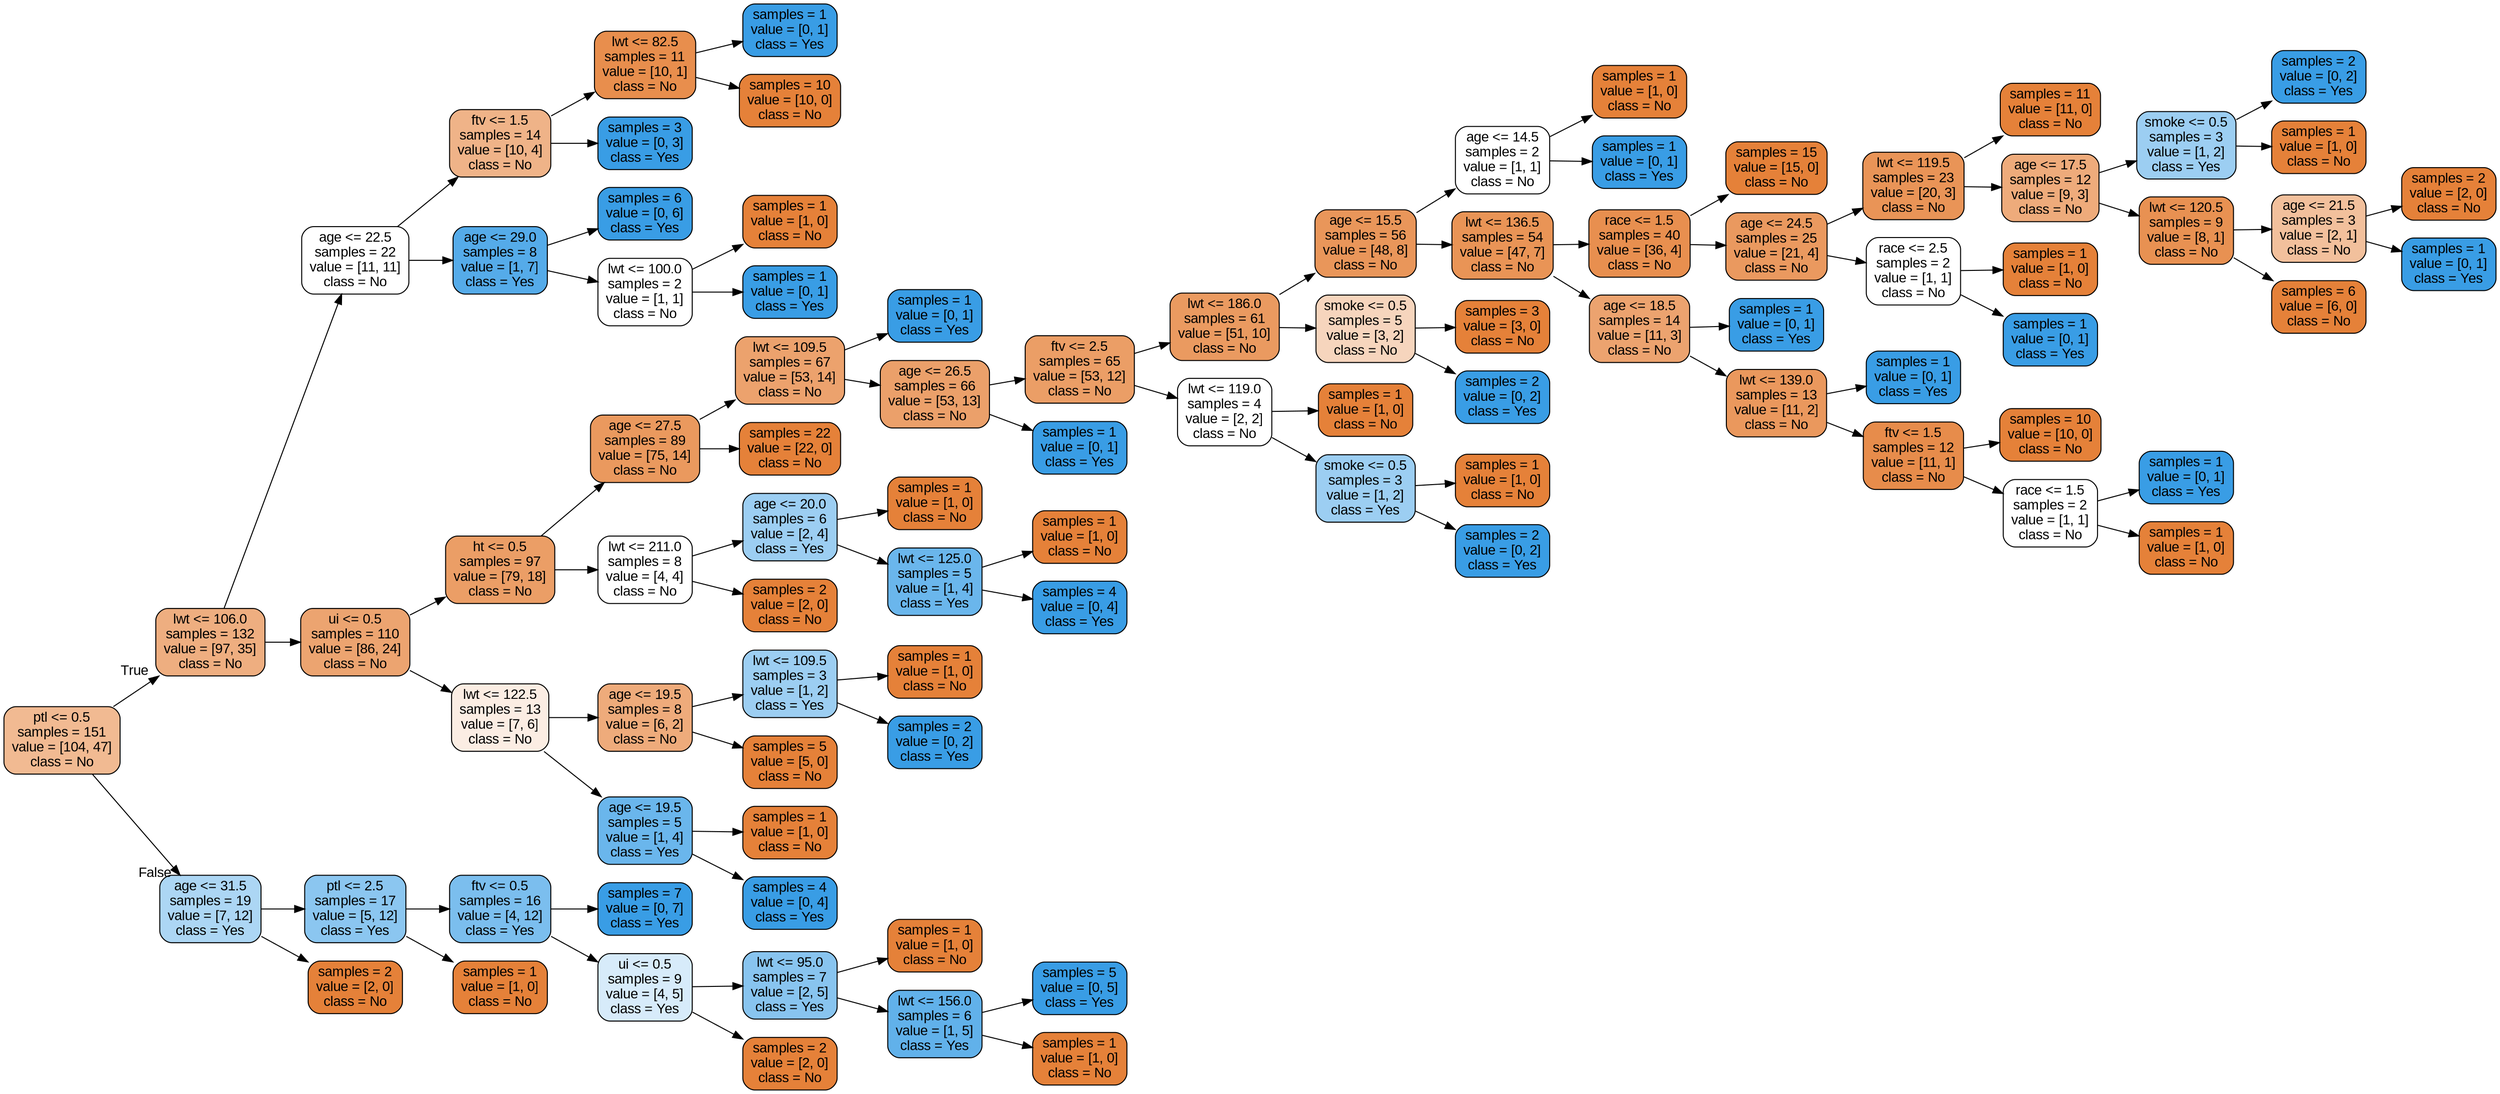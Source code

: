 digraph Tree {
node [shape=box, style="filled, rounded", color="black", fontname="Arial"] ;
edge [fontname="Arial"] ;
rankdir=LR ;
0 [label="ptl <= 0.5\nsamples = 151\nvalue = [104, 47]\nclass = No", fillcolor="#f1ba92"] ;
1 [label="lwt <= 106.0\nsamples = 132\nvalue = [97, 35]\nclass = No", fillcolor="#eeae80"] ;
0 -> 1 [labeldistance=2.5, labelangle=-45, headlabel="True"] ;
2 [label="age <= 22.5\nsamples = 22\nvalue = [11, 11]\nclass = No", fillcolor="#ffffff"] ;
1 -> 2 ;
3 [label="ftv <= 1.5\nsamples = 14\nvalue = [10, 4]\nclass = No", fillcolor="#efb388"] ;
2 -> 3 ;
4 [label="lwt <= 82.5\nsamples = 11\nvalue = [10, 1]\nclass = No", fillcolor="#e88e4d"] ;
3 -> 4 ;
5 [label="samples = 1\nvalue = [0, 1]\nclass = Yes", fillcolor="#399de5"] ;
4 -> 5 ;
6 [label="samples = 10\nvalue = [10, 0]\nclass = No", fillcolor="#e58139"] ;
4 -> 6 ;
7 [label="samples = 3\nvalue = [0, 3]\nclass = Yes", fillcolor="#399de5"] ;
3 -> 7 ;
8 [label="age <= 29.0\nsamples = 8\nvalue = [1, 7]\nclass = Yes", fillcolor="#55abe9"] ;
2 -> 8 ;
9 [label="samples = 6\nvalue = [0, 6]\nclass = Yes", fillcolor="#399de5"] ;
8 -> 9 ;
10 [label="lwt <= 100.0\nsamples = 2\nvalue = [1, 1]\nclass = No", fillcolor="#ffffff"] ;
8 -> 10 ;
11 [label="samples = 1\nvalue = [1, 0]\nclass = No", fillcolor="#e58139"] ;
10 -> 11 ;
12 [label="samples = 1\nvalue = [0, 1]\nclass = Yes", fillcolor="#399de5"] ;
10 -> 12 ;
13 [label="ui <= 0.5\nsamples = 110\nvalue = [86, 24]\nclass = No", fillcolor="#eca470"] ;
1 -> 13 ;
14 [label="ht <= 0.5\nsamples = 97\nvalue = [79, 18]\nclass = No", fillcolor="#eb9e66"] ;
13 -> 14 ;
15 [label="age <= 27.5\nsamples = 89\nvalue = [75, 14]\nclass = No", fillcolor="#ea995e"] ;
14 -> 15 ;
16 [label="lwt <= 109.5\nsamples = 67\nvalue = [53, 14]\nclass = No", fillcolor="#eca26d"] ;
15 -> 16 ;
17 [label="samples = 1\nvalue = [0, 1]\nclass = Yes", fillcolor="#399de5"] ;
16 -> 17 ;
18 [label="age <= 26.5\nsamples = 66\nvalue = [53, 13]\nclass = No", fillcolor="#eba06a"] ;
16 -> 18 ;
19 [label="ftv <= 2.5\nsamples = 65\nvalue = [53, 12]\nclass = No", fillcolor="#eb9e66"] ;
18 -> 19 ;
20 [label="lwt <= 186.0\nsamples = 61\nvalue = [51, 10]\nclass = No", fillcolor="#ea9a60"] ;
19 -> 20 ;
21 [label="age <= 15.5\nsamples = 56\nvalue = [48, 8]\nclass = No", fillcolor="#e9965a"] ;
20 -> 21 ;
22 [label="age <= 14.5\nsamples = 2\nvalue = [1, 1]\nclass = No", fillcolor="#ffffff"] ;
21 -> 22 ;
23 [label="samples = 1\nvalue = [1, 0]\nclass = No", fillcolor="#e58139"] ;
22 -> 23 ;
24 [label="samples = 1\nvalue = [0, 1]\nclass = Yes", fillcolor="#399de5"] ;
22 -> 24 ;
25 [label="lwt <= 136.5\nsamples = 54\nvalue = [47, 7]\nclass = No", fillcolor="#e99456"] ;
21 -> 25 ;
26 [label="race <= 1.5\nsamples = 40\nvalue = [36, 4]\nclass = No", fillcolor="#e88f4f"] ;
25 -> 26 ;
27 [label="samples = 15\nvalue = [15, 0]\nclass = No", fillcolor="#e58139"] ;
26 -> 27 ;
28 [label="age <= 24.5\nsamples = 25\nvalue = [21, 4]\nclass = No", fillcolor="#ea995f"] ;
26 -> 28 ;
29 [label="lwt <= 119.5\nsamples = 23\nvalue = [20, 3]\nclass = No", fillcolor="#e99457"] ;
28 -> 29 ;
30 [label="samples = 11\nvalue = [11, 0]\nclass = No", fillcolor="#e58139"] ;
29 -> 30 ;
31 [label="age <= 17.5\nsamples = 12\nvalue = [9, 3]\nclass = No", fillcolor="#eeab7b"] ;
29 -> 31 ;
32 [label="smoke <= 0.5\nsamples = 3\nvalue = [1, 2]\nclass = Yes", fillcolor="#9ccef2"] ;
31 -> 32 ;
33 [label="samples = 2\nvalue = [0, 2]\nclass = Yes", fillcolor="#399de5"] ;
32 -> 33 ;
34 [label="samples = 1\nvalue = [1, 0]\nclass = No", fillcolor="#e58139"] ;
32 -> 34 ;
35 [label="lwt <= 120.5\nsamples = 9\nvalue = [8, 1]\nclass = No", fillcolor="#e89152"] ;
31 -> 35 ;
36 [label="age <= 21.5\nsamples = 3\nvalue = [2, 1]\nclass = No", fillcolor="#f2c09c"] ;
35 -> 36 ;
37 [label="samples = 2\nvalue = [2, 0]\nclass = No", fillcolor="#e58139"] ;
36 -> 37 ;
38 [label="samples = 1\nvalue = [0, 1]\nclass = Yes", fillcolor="#399de5"] ;
36 -> 38 ;
39 [label="samples = 6\nvalue = [6, 0]\nclass = No", fillcolor="#e58139"] ;
35 -> 39 ;
40 [label="race <= 2.5\nsamples = 2\nvalue = [1, 1]\nclass = No", fillcolor="#ffffff"] ;
28 -> 40 ;
41 [label="samples = 1\nvalue = [1, 0]\nclass = No", fillcolor="#e58139"] ;
40 -> 41 ;
42 [label="samples = 1\nvalue = [0, 1]\nclass = Yes", fillcolor="#399de5"] ;
40 -> 42 ;
43 [label="age <= 18.5\nsamples = 14\nvalue = [11, 3]\nclass = No", fillcolor="#eca36f"] ;
25 -> 43 ;
44 [label="samples = 1\nvalue = [0, 1]\nclass = Yes", fillcolor="#399de5"] ;
43 -> 44 ;
45 [label="lwt <= 139.0\nsamples = 13\nvalue = [11, 2]\nclass = No", fillcolor="#ea985d"] ;
43 -> 45 ;
46 [label="samples = 1\nvalue = [0, 1]\nclass = Yes", fillcolor="#399de5"] ;
45 -> 46 ;
47 [label="ftv <= 1.5\nsamples = 12\nvalue = [11, 1]\nclass = No", fillcolor="#e78c4b"] ;
45 -> 47 ;
48 [label="samples = 10\nvalue = [10, 0]\nclass = No", fillcolor="#e58139"] ;
47 -> 48 ;
49 [label="race <= 1.5\nsamples = 2\nvalue = [1, 1]\nclass = No", fillcolor="#ffffff"] ;
47 -> 49 ;
50 [label="samples = 1\nvalue = [0, 1]\nclass = Yes", fillcolor="#399de5"] ;
49 -> 50 ;
51 [label="samples = 1\nvalue = [1, 0]\nclass = No", fillcolor="#e58139"] ;
49 -> 51 ;
52 [label="smoke <= 0.5\nsamples = 5\nvalue = [3, 2]\nclass = No", fillcolor="#f6d5bd"] ;
20 -> 52 ;
53 [label="samples = 3\nvalue = [3, 0]\nclass = No", fillcolor="#e58139"] ;
52 -> 53 ;
54 [label="samples = 2\nvalue = [0, 2]\nclass = Yes", fillcolor="#399de5"] ;
52 -> 54 ;
55 [label="lwt <= 119.0\nsamples = 4\nvalue = [2, 2]\nclass = No", fillcolor="#ffffff"] ;
19 -> 55 ;
56 [label="samples = 1\nvalue = [1, 0]\nclass = No", fillcolor="#e58139"] ;
55 -> 56 ;
57 [label="smoke <= 0.5\nsamples = 3\nvalue = [1, 2]\nclass = Yes", fillcolor="#9ccef2"] ;
55 -> 57 ;
58 [label="samples = 1\nvalue = [1, 0]\nclass = No", fillcolor="#e58139"] ;
57 -> 58 ;
59 [label="samples = 2\nvalue = [0, 2]\nclass = Yes", fillcolor="#399de5"] ;
57 -> 59 ;
60 [label="samples = 1\nvalue = [0, 1]\nclass = Yes", fillcolor="#399de5"] ;
18 -> 60 ;
61 [label="samples = 22\nvalue = [22, 0]\nclass = No", fillcolor="#e58139"] ;
15 -> 61 ;
62 [label="lwt <= 211.0\nsamples = 8\nvalue = [4, 4]\nclass = No", fillcolor="#ffffff"] ;
14 -> 62 ;
63 [label="age <= 20.0\nsamples = 6\nvalue = [2, 4]\nclass = Yes", fillcolor="#9ccef2"] ;
62 -> 63 ;
64 [label="samples = 1\nvalue = [1, 0]\nclass = No", fillcolor="#e58139"] ;
63 -> 64 ;
65 [label="lwt <= 125.0\nsamples = 5\nvalue = [1, 4]\nclass = Yes", fillcolor="#6ab6ec"] ;
63 -> 65 ;
66 [label="samples = 1\nvalue = [1, 0]\nclass = No", fillcolor="#e58139"] ;
65 -> 66 ;
67 [label="samples = 4\nvalue = [0, 4]\nclass = Yes", fillcolor="#399de5"] ;
65 -> 67 ;
68 [label="samples = 2\nvalue = [2, 0]\nclass = No", fillcolor="#e58139"] ;
62 -> 68 ;
69 [label="lwt <= 122.5\nsamples = 13\nvalue = [7, 6]\nclass = No", fillcolor="#fbede3"] ;
13 -> 69 ;
70 [label="age <= 19.5\nsamples = 8\nvalue = [6, 2]\nclass = No", fillcolor="#eeab7b"] ;
69 -> 70 ;
71 [label="lwt <= 109.5\nsamples = 3\nvalue = [1, 2]\nclass = Yes", fillcolor="#9ccef2"] ;
70 -> 71 ;
72 [label="samples = 1\nvalue = [1, 0]\nclass = No", fillcolor="#e58139"] ;
71 -> 72 ;
73 [label="samples = 2\nvalue = [0, 2]\nclass = Yes", fillcolor="#399de5"] ;
71 -> 73 ;
74 [label="samples = 5\nvalue = [5, 0]\nclass = No", fillcolor="#e58139"] ;
70 -> 74 ;
75 [label="age <= 19.5\nsamples = 5\nvalue = [1, 4]\nclass = Yes", fillcolor="#6ab6ec"] ;
69 -> 75 ;
76 [label="samples = 1\nvalue = [1, 0]\nclass = No", fillcolor="#e58139"] ;
75 -> 76 ;
77 [label="samples = 4\nvalue = [0, 4]\nclass = Yes", fillcolor="#399de5"] ;
75 -> 77 ;
78 [label="age <= 31.5\nsamples = 19\nvalue = [7, 12]\nclass = Yes", fillcolor="#acd6f4"] ;
0 -> 78 [labeldistance=2.5, labelangle=45, headlabel="False"] ;
79 [label="ptl <= 2.5\nsamples = 17\nvalue = [5, 12]\nclass = Yes", fillcolor="#8bc6f0"] ;
78 -> 79 ;
80 [label="ftv <= 0.5\nsamples = 16\nvalue = [4, 12]\nclass = Yes", fillcolor="#7bbeee"] ;
79 -> 80 ;
81 [label="samples = 7\nvalue = [0, 7]\nclass = Yes", fillcolor="#399de5"] ;
80 -> 81 ;
82 [label="ui <= 0.5\nsamples = 9\nvalue = [4, 5]\nclass = Yes", fillcolor="#d7ebfa"] ;
80 -> 82 ;
83 [label="lwt <= 95.0\nsamples = 7\nvalue = [2, 5]\nclass = Yes", fillcolor="#88c4ef"] ;
82 -> 83 ;
84 [label="samples = 1\nvalue = [1, 0]\nclass = No", fillcolor="#e58139"] ;
83 -> 84 ;
85 [label="lwt <= 156.0\nsamples = 6\nvalue = [1, 5]\nclass = Yes", fillcolor="#61b1ea"] ;
83 -> 85 ;
86 [label="samples = 5\nvalue = [0, 5]\nclass = Yes", fillcolor="#399de5"] ;
85 -> 86 ;
87 [label="samples = 1\nvalue = [1, 0]\nclass = No", fillcolor="#e58139"] ;
85 -> 87 ;
88 [label="samples = 2\nvalue = [2, 0]\nclass = No", fillcolor="#e58139"] ;
82 -> 88 ;
89 [label="samples = 1\nvalue = [1, 0]\nclass = No", fillcolor="#e58139"] ;
79 -> 89 ;
90 [label="samples = 2\nvalue = [2, 0]\nclass = No", fillcolor="#e58139"] ;
78 -> 90 ;
}